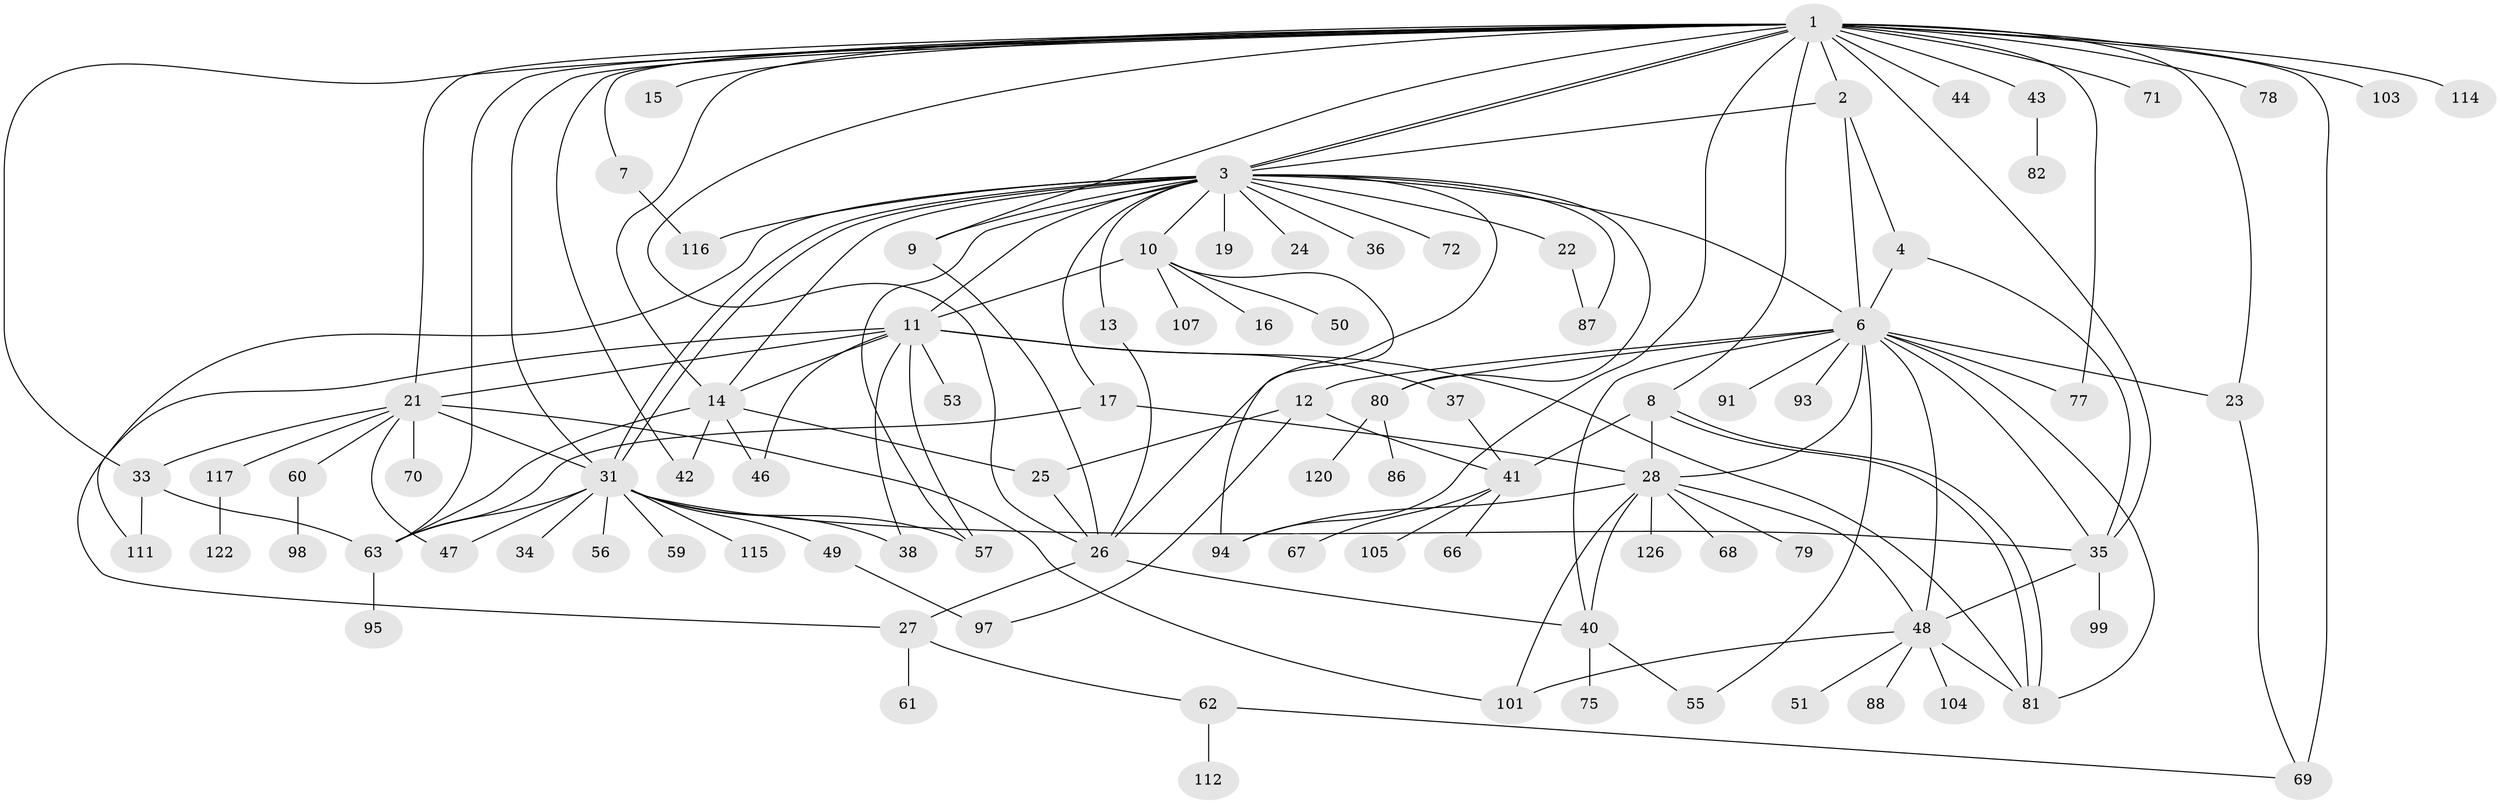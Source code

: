 // original degree distribution, {27: 0.007936507936507936, 4: 0.10317460317460317, 22: 0.007936507936507936, 1: 0.3968253968253968, 12: 0.015873015873015872, 2: 0.29365079365079366, 6: 0.031746031746031744, 5: 0.031746031746031744, 8: 0.015873015873015872, 3: 0.06349206349206349, 10: 0.015873015873015872, 7: 0.007936507936507936, 14: 0.007936507936507936}
// Generated by graph-tools (version 1.1) at 2025/41/03/06/25 10:41:45]
// undirected, 90 vertices, 147 edges
graph export_dot {
graph [start="1"]
  node [color=gray90,style=filled];
  1 [super="+18"];
  2;
  3 [super="+39"];
  4 [super="+5"];
  6 [super="+30"];
  7;
  8 [super="+20"];
  9 [super="+113"];
  10;
  11 [super="+92"];
  12 [super="+123"];
  13;
  14 [super="+52"];
  15;
  16;
  17 [super="+45"];
  19 [super="+102"];
  21 [super="+100"];
  22;
  23 [super="+74"];
  24 [super="+32"];
  25 [super="+109"];
  26 [super="+29"];
  27;
  28 [super="+54"];
  31 [super="+73"];
  33;
  34;
  35 [super="+83"];
  36 [super="+106"];
  37;
  38;
  40 [super="+118"];
  41 [super="+85"];
  42;
  43;
  44 [super="+124"];
  46 [super="+65"];
  47;
  48 [super="+119"];
  49 [super="+90"];
  50 [super="+64"];
  51;
  53;
  55;
  56;
  57 [super="+58"];
  59;
  60;
  61;
  62 [super="+76"];
  63 [super="+84"];
  66;
  67;
  68;
  69 [super="+96"];
  70;
  71;
  72;
  75;
  77 [super="+125"];
  78 [super="+108"];
  79;
  80 [super="+110"];
  81;
  82 [super="+121"];
  86;
  87;
  88 [super="+89"];
  91;
  93;
  94;
  95;
  97;
  98;
  99;
  101;
  103;
  104;
  105;
  107;
  111;
  112;
  114;
  115;
  116;
  117;
  120;
  122;
  126;
  1 -- 2;
  1 -- 3;
  1 -- 3;
  1 -- 7;
  1 -- 8;
  1 -- 9;
  1 -- 14;
  1 -- 15;
  1 -- 21;
  1 -- 23;
  1 -- 31;
  1 -- 33;
  1 -- 35 [weight=3];
  1 -- 42;
  1 -- 43;
  1 -- 44;
  1 -- 63;
  1 -- 69 [weight=2];
  1 -- 71;
  1 -- 77;
  1 -- 78;
  1 -- 103;
  1 -- 114;
  1 -- 94;
  1 -- 26;
  2 -- 3;
  2 -- 4;
  2 -- 6;
  3 -- 9;
  3 -- 10;
  3 -- 11;
  3 -- 13;
  3 -- 14;
  3 -- 17;
  3 -- 19;
  3 -- 22;
  3 -- 24;
  3 -- 26;
  3 -- 31;
  3 -- 31;
  3 -- 36;
  3 -- 80;
  3 -- 87;
  3 -- 111;
  3 -- 116;
  3 -- 6;
  3 -- 72;
  3 -- 57;
  4 -- 6;
  4 -- 35;
  6 -- 12;
  6 -- 28;
  6 -- 81;
  6 -- 91;
  6 -- 93;
  6 -- 40;
  6 -- 48;
  6 -- 80;
  6 -- 55;
  6 -- 35;
  6 -- 77;
  6 -- 23;
  7 -- 116;
  8 -- 28;
  8 -- 41;
  8 -- 81;
  8 -- 81;
  9 -- 26;
  10 -- 11;
  10 -- 16;
  10 -- 50;
  10 -- 94;
  10 -- 107;
  11 -- 14;
  11 -- 21;
  11 -- 27;
  11 -- 37;
  11 -- 38;
  11 -- 53;
  11 -- 57;
  11 -- 81;
  11 -- 46;
  12 -- 25;
  12 -- 41;
  12 -- 97;
  13 -- 26;
  14 -- 25;
  14 -- 42;
  14 -- 46;
  14 -- 63;
  17 -- 63;
  17 -- 28;
  21 -- 31;
  21 -- 33;
  21 -- 47;
  21 -- 60;
  21 -- 70;
  21 -- 101;
  21 -- 117;
  22 -- 87;
  23 -- 69;
  25 -- 26;
  26 -- 40;
  26 -- 27;
  27 -- 61;
  27 -- 62;
  28 -- 40;
  28 -- 48;
  28 -- 68;
  28 -- 79;
  28 -- 94;
  28 -- 101;
  28 -- 126;
  31 -- 34;
  31 -- 35;
  31 -- 38;
  31 -- 47;
  31 -- 49;
  31 -- 56;
  31 -- 59;
  31 -- 115;
  31 -- 57;
  31 -- 63;
  33 -- 111;
  33 -- 63;
  35 -- 48;
  35 -- 99;
  37 -- 41;
  40 -- 55;
  40 -- 75;
  41 -- 66;
  41 -- 67;
  41 -- 105;
  43 -- 82;
  48 -- 51;
  48 -- 88;
  48 -- 101;
  48 -- 104;
  48 -- 81;
  49 -- 97;
  60 -- 98;
  62 -- 69;
  62 -- 112;
  63 -- 95;
  80 -- 86;
  80 -- 120;
  117 -- 122;
}
